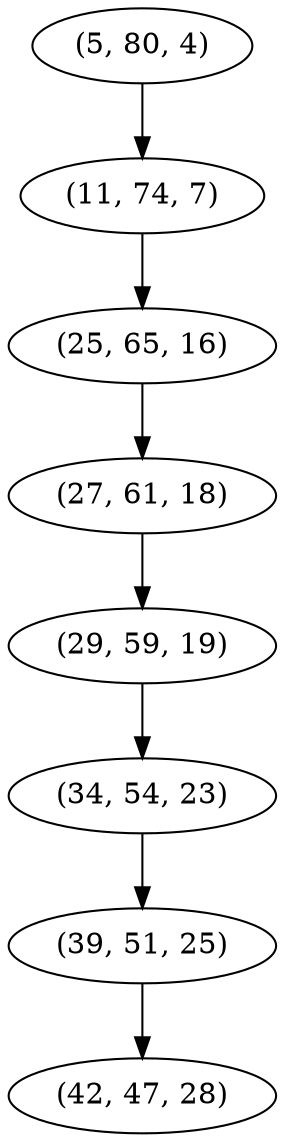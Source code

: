 digraph tree {
    "(5, 80, 4)";
    "(11, 74, 7)";
    "(25, 65, 16)";
    "(27, 61, 18)";
    "(29, 59, 19)";
    "(34, 54, 23)";
    "(39, 51, 25)";
    "(42, 47, 28)";
    "(5, 80, 4)" -> "(11, 74, 7)";
    "(11, 74, 7)" -> "(25, 65, 16)";
    "(25, 65, 16)" -> "(27, 61, 18)";
    "(27, 61, 18)" -> "(29, 59, 19)";
    "(29, 59, 19)" -> "(34, 54, 23)";
    "(34, 54, 23)" -> "(39, 51, 25)";
    "(39, 51, 25)" -> "(42, 47, 28)";
}
